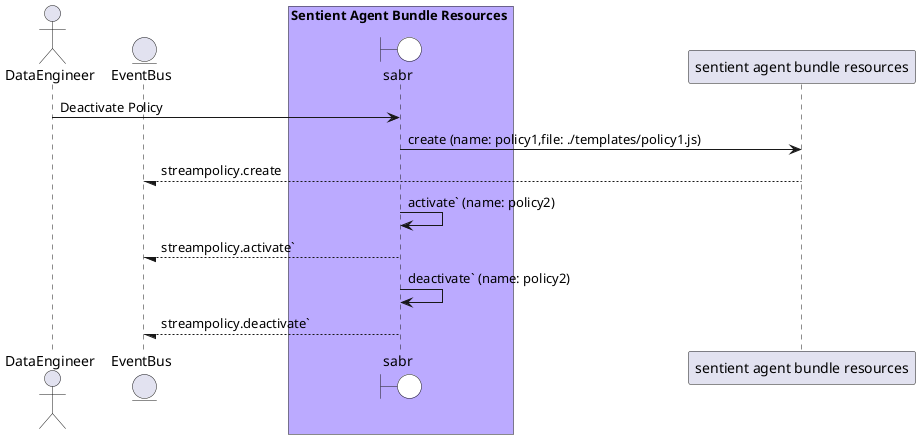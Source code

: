 @startuml

actor "DataEngineer"


entity EventBus

box Sentient Agent Bundle Resources #bbaaff
    boundary sabr #white
end box


box Sentient Agent Bundle Resources #bbaaff
    end box


"DataEngineer" -> sabr: Deactivate Policy

    sabr -> "sentient agent bundle resources": create (name: policy1,file: ./templates/policy1.js)

    "sentient agent bundle resources" --/ EventBus: streampolicy.create

    sabr -> "sabr": activate` (name: policy2)

    "sabr" --/ EventBus: streampolicy.activate`

    sabr -> "sabr": deactivate` (name: policy2)

    "sabr" --/ EventBus: streampolicy.deactivate`



@enduml
